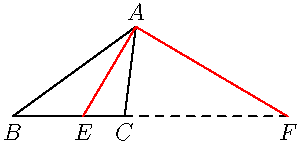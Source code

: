 
import geometry;

size(150);

pair A = (6, 8);
pair B = (-5, 0);
pair C = (5, 0);

label("$A$", A, N);
label("$B$", B, S);
label("$C$", C, S);

draw(A -- B -- C -- cycle);

line ae = bisector(locate(A), locate(B), locate(A), locate(C));
pair E = intersectionpoint(ae, line(locate(B), locate(C)));
label("$E$", E, S);
draw(A -- E, red);

line af = bisector(locate(A), locate(B), locate(A), locate(C), 90);
pair F = intersectionpoint(af, line(locate(B), locate(C)));
label("$F$", F, S);

draw(C -- F, dashed);
draw(A -- F, red);
